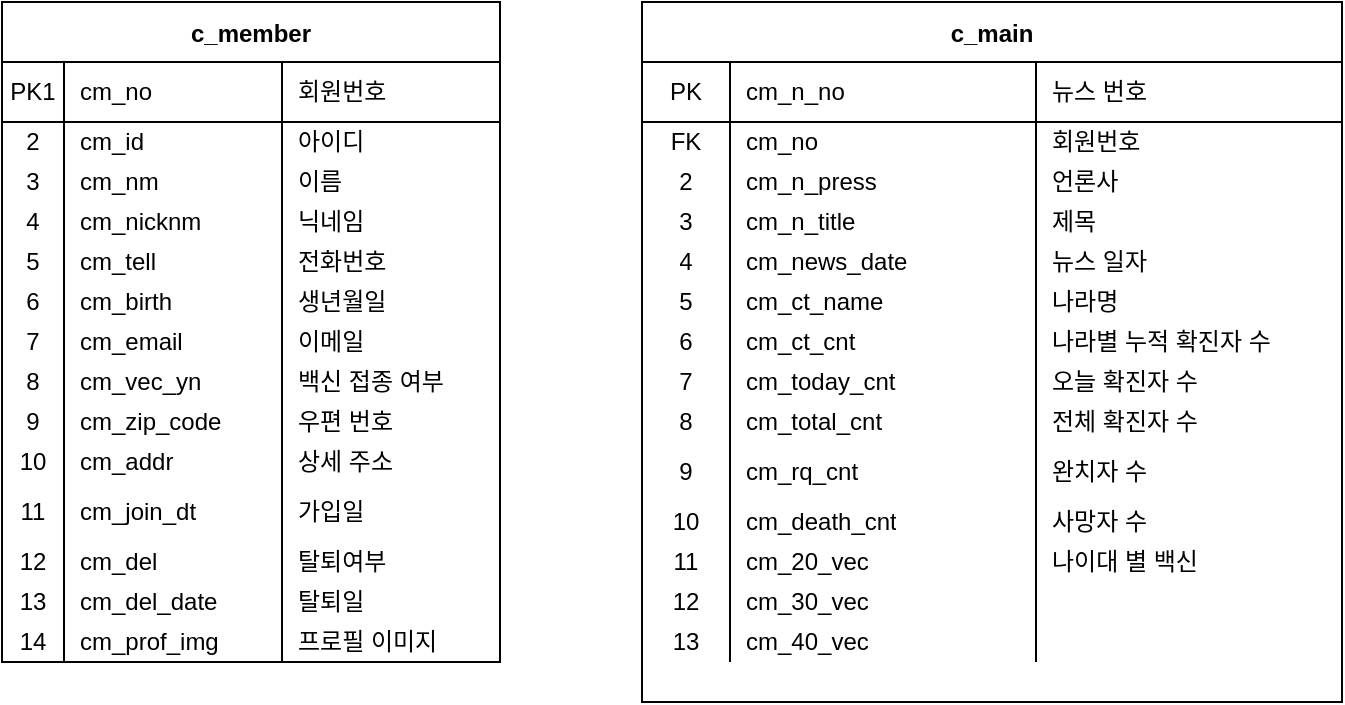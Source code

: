 <mxfile version="15.4.1" type="github" pages="2">
  <diagram id="PhgHmQy29HleR9232-ch" name="Page-1">
    <mxGraphModel dx="1422" dy="794" grid="1" gridSize="10" guides="1" tooltips="1" connect="1" arrows="1" fold="1" page="1" pageScale="1" pageWidth="3300" pageHeight="4681" math="0" shadow="0">
      <root>
        <mxCell id="0" />
        <mxCell id="1" parent="0" />
        <mxCell id="lu6jLlneWJ36-ySOmMYC-1" value="c_member" style="shape=table;startSize=30;container=1;collapsible=0;childLayout=tableLayout;fixedRows=1;rowLines=0;fontStyle=1;align=center;pointerEvents=1;" parent="1" vertex="1">
          <mxGeometry x="80" y="70" width="249" height="330" as="geometry" />
        </mxCell>
        <mxCell id="lu6jLlneWJ36-ySOmMYC-2" value="" style="shape=partialRectangle;html=1;whiteSpace=wrap;collapsible=0;dropTarget=0;pointerEvents=1;fillColor=none;top=0;left=0;bottom=1;right=0;points=[[0,0.5],[1,0.5]];portConstraint=eastwest;" parent="lu6jLlneWJ36-ySOmMYC-1" vertex="1">
          <mxGeometry y="30" width="249" height="30" as="geometry" />
        </mxCell>
        <mxCell id="lu6jLlneWJ36-ySOmMYC-3" value="PK1" style="shape=partialRectangle;html=1;whiteSpace=wrap;connectable=0;fillColor=none;top=0;left=0;bottom=0;right=0;overflow=hidden;pointerEvents=1;" parent="lu6jLlneWJ36-ySOmMYC-2" vertex="1">
          <mxGeometry width="31" height="30" as="geometry">
            <mxRectangle width="31" height="30" as="alternateBounds" />
          </mxGeometry>
        </mxCell>
        <mxCell id="lu6jLlneWJ36-ySOmMYC-4" value="cm_no" style="shape=partialRectangle;html=1;whiteSpace=wrap;connectable=0;fillColor=none;top=0;left=0;bottom=0;right=0;align=left;spacingLeft=6;overflow=hidden;pointerEvents=1;" parent="lu6jLlneWJ36-ySOmMYC-2" vertex="1">
          <mxGeometry x="31" width="109" height="30" as="geometry">
            <mxRectangle width="109" height="30" as="alternateBounds" />
          </mxGeometry>
        </mxCell>
        <mxCell id="0epXOiF0-PzlHcYDLfbG-31" value="회원번호" style="shape=partialRectangle;html=1;whiteSpace=wrap;connectable=0;fillColor=none;top=0;left=0;bottom=0;right=0;align=left;spacingLeft=6;overflow=hidden;pointerEvents=1;" parent="lu6jLlneWJ36-ySOmMYC-2" vertex="1">
          <mxGeometry x="140" width="109" height="30" as="geometry">
            <mxRectangle width="109" height="30" as="alternateBounds" />
          </mxGeometry>
        </mxCell>
        <mxCell id="lu6jLlneWJ36-ySOmMYC-5" value="" style="shape=partialRectangle;html=1;whiteSpace=wrap;collapsible=0;dropTarget=0;pointerEvents=1;fillColor=none;top=0;left=0;bottom=0;right=0;points=[[0,0.5],[1,0.5]];portConstraint=eastwest;" parent="lu6jLlneWJ36-ySOmMYC-1" vertex="1">
          <mxGeometry y="60" width="249" height="20" as="geometry" />
        </mxCell>
        <mxCell id="lu6jLlneWJ36-ySOmMYC-6" value="2" style="shape=partialRectangle;html=1;whiteSpace=wrap;connectable=0;fillColor=none;top=0;left=0;bottom=0;right=0;overflow=hidden;pointerEvents=1;" parent="lu6jLlneWJ36-ySOmMYC-5" vertex="1">
          <mxGeometry width="31" height="20" as="geometry">
            <mxRectangle width="31" height="20" as="alternateBounds" />
          </mxGeometry>
        </mxCell>
        <mxCell id="lu6jLlneWJ36-ySOmMYC-7" value="cm_id" style="shape=partialRectangle;html=1;whiteSpace=wrap;connectable=0;fillColor=none;top=0;left=0;bottom=0;right=0;align=left;spacingLeft=6;overflow=hidden;pointerEvents=1;" parent="lu6jLlneWJ36-ySOmMYC-5" vertex="1">
          <mxGeometry x="31" width="109" height="20" as="geometry">
            <mxRectangle width="109" height="20" as="alternateBounds" />
          </mxGeometry>
        </mxCell>
        <mxCell id="0epXOiF0-PzlHcYDLfbG-32" value="아이디" style="shape=partialRectangle;html=1;whiteSpace=wrap;connectable=0;fillColor=none;top=0;left=0;bottom=0;right=0;align=left;spacingLeft=6;overflow=hidden;pointerEvents=1;" parent="lu6jLlneWJ36-ySOmMYC-5" vertex="1">
          <mxGeometry x="140" width="109" height="20" as="geometry">
            <mxRectangle width="109" height="20" as="alternateBounds" />
          </mxGeometry>
        </mxCell>
        <mxCell id="lu6jLlneWJ36-ySOmMYC-8" value="" style="shape=partialRectangle;html=1;whiteSpace=wrap;collapsible=0;dropTarget=0;pointerEvents=1;fillColor=none;top=0;left=0;bottom=0;right=0;points=[[0,0.5],[1,0.5]];portConstraint=eastwest;" parent="lu6jLlneWJ36-ySOmMYC-1" vertex="1">
          <mxGeometry y="80" width="249" height="20" as="geometry" />
        </mxCell>
        <mxCell id="lu6jLlneWJ36-ySOmMYC-9" value="3" style="shape=partialRectangle;html=1;whiteSpace=wrap;connectable=0;fillColor=none;top=0;left=0;bottom=0;right=0;overflow=hidden;pointerEvents=1;" parent="lu6jLlneWJ36-ySOmMYC-8" vertex="1">
          <mxGeometry width="31" height="20" as="geometry">
            <mxRectangle width="31" height="20" as="alternateBounds" />
          </mxGeometry>
        </mxCell>
        <mxCell id="lu6jLlneWJ36-ySOmMYC-10" value="cm_nm" style="shape=partialRectangle;html=1;whiteSpace=wrap;connectable=0;fillColor=none;top=0;left=0;bottom=0;right=0;align=left;spacingLeft=6;overflow=hidden;pointerEvents=1;" parent="lu6jLlneWJ36-ySOmMYC-8" vertex="1">
          <mxGeometry x="31" width="109" height="20" as="geometry">
            <mxRectangle width="109" height="20" as="alternateBounds" />
          </mxGeometry>
        </mxCell>
        <mxCell id="0epXOiF0-PzlHcYDLfbG-33" value="이름" style="shape=partialRectangle;html=1;whiteSpace=wrap;connectable=0;fillColor=none;top=0;left=0;bottom=0;right=0;align=left;spacingLeft=6;overflow=hidden;pointerEvents=1;" parent="lu6jLlneWJ36-ySOmMYC-8" vertex="1">
          <mxGeometry x="140" width="109" height="20" as="geometry">
            <mxRectangle width="109" height="20" as="alternateBounds" />
          </mxGeometry>
        </mxCell>
        <mxCell id="0epXOiF0-PzlHcYDLfbG-7" style="shape=partialRectangle;html=1;whiteSpace=wrap;collapsible=0;dropTarget=0;pointerEvents=1;fillColor=none;top=0;left=0;bottom=0;right=0;points=[[0,0.5],[1,0.5]];portConstraint=eastwest;" parent="lu6jLlneWJ36-ySOmMYC-1" vertex="1">
          <mxGeometry y="100" width="249" height="20" as="geometry" />
        </mxCell>
        <mxCell id="0epXOiF0-PzlHcYDLfbG-8" value="4" style="shape=partialRectangle;html=1;whiteSpace=wrap;connectable=0;fillColor=none;top=0;left=0;bottom=0;right=0;overflow=hidden;pointerEvents=1;" parent="0epXOiF0-PzlHcYDLfbG-7" vertex="1">
          <mxGeometry width="31" height="20" as="geometry">
            <mxRectangle width="31" height="20" as="alternateBounds" />
          </mxGeometry>
        </mxCell>
        <mxCell id="0epXOiF0-PzlHcYDLfbG-9" value="cm_nicknm" style="shape=partialRectangle;html=1;whiteSpace=wrap;connectable=0;fillColor=none;top=0;left=0;bottom=0;right=0;align=left;spacingLeft=6;overflow=hidden;pointerEvents=1;" parent="0epXOiF0-PzlHcYDLfbG-7" vertex="1">
          <mxGeometry x="31" width="109" height="20" as="geometry">
            <mxRectangle width="109" height="20" as="alternateBounds" />
          </mxGeometry>
        </mxCell>
        <mxCell id="0epXOiF0-PzlHcYDLfbG-34" value="닉네임" style="shape=partialRectangle;html=1;whiteSpace=wrap;connectable=0;fillColor=none;top=0;left=0;bottom=0;right=0;align=left;spacingLeft=6;overflow=hidden;pointerEvents=1;" parent="0epXOiF0-PzlHcYDLfbG-7" vertex="1">
          <mxGeometry x="140" width="109" height="20" as="geometry">
            <mxRectangle width="109" height="20" as="alternateBounds" />
          </mxGeometry>
        </mxCell>
        <mxCell id="0epXOiF0-PzlHcYDLfbG-10" style="shape=partialRectangle;html=1;whiteSpace=wrap;collapsible=0;dropTarget=0;pointerEvents=1;fillColor=none;top=0;left=0;bottom=0;right=0;points=[[0,0.5],[1,0.5]];portConstraint=eastwest;" parent="lu6jLlneWJ36-ySOmMYC-1" vertex="1">
          <mxGeometry y="120" width="249" height="20" as="geometry" />
        </mxCell>
        <mxCell id="0epXOiF0-PzlHcYDLfbG-11" value="5" style="shape=partialRectangle;html=1;whiteSpace=wrap;connectable=0;fillColor=none;top=0;left=0;bottom=0;right=0;overflow=hidden;pointerEvents=1;" parent="0epXOiF0-PzlHcYDLfbG-10" vertex="1">
          <mxGeometry width="31" height="20" as="geometry">
            <mxRectangle width="31" height="20" as="alternateBounds" />
          </mxGeometry>
        </mxCell>
        <mxCell id="0epXOiF0-PzlHcYDLfbG-12" value="&lt;span&gt;cm_tell&lt;/span&gt;" style="shape=partialRectangle;html=1;whiteSpace=wrap;connectable=0;fillColor=none;top=0;left=0;bottom=0;right=0;align=left;spacingLeft=6;overflow=hidden;pointerEvents=1;" parent="0epXOiF0-PzlHcYDLfbG-10" vertex="1">
          <mxGeometry x="31" width="109" height="20" as="geometry">
            <mxRectangle width="109" height="20" as="alternateBounds" />
          </mxGeometry>
        </mxCell>
        <mxCell id="0epXOiF0-PzlHcYDLfbG-35" value="전화번호" style="shape=partialRectangle;html=1;whiteSpace=wrap;connectable=0;fillColor=none;top=0;left=0;bottom=0;right=0;align=left;spacingLeft=6;overflow=hidden;pointerEvents=1;" parent="0epXOiF0-PzlHcYDLfbG-10" vertex="1">
          <mxGeometry x="140" width="109" height="20" as="geometry">
            <mxRectangle width="109" height="20" as="alternateBounds" />
          </mxGeometry>
        </mxCell>
        <mxCell id="W1DUVoy07ReQrdQAv5vD-70" style="shape=partialRectangle;html=1;whiteSpace=wrap;collapsible=0;dropTarget=0;pointerEvents=1;fillColor=none;top=0;left=0;bottom=0;right=0;points=[[0,0.5],[1,0.5]];portConstraint=eastwest;" vertex="1" parent="lu6jLlneWJ36-ySOmMYC-1">
          <mxGeometry y="140" width="249" height="20" as="geometry" />
        </mxCell>
        <mxCell id="W1DUVoy07ReQrdQAv5vD-71" value="6" style="shape=partialRectangle;html=1;whiteSpace=wrap;connectable=0;fillColor=none;top=0;left=0;bottom=0;right=0;overflow=hidden;pointerEvents=1;" vertex="1" parent="W1DUVoy07ReQrdQAv5vD-70">
          <mxGeometry width="31" height="20" as="geometry">
            <mxRectangle width="31" height="20" as="alternateBounds" />
          </mxGeometry>
        </mxCell>
        <mxCell id="W1DUVoy07ReQrdQAv5vD-72" value="cm_birth" style="shape=partialRectangle;html=1;whiteSpace=wrap;connectable=0;fillColor=none;top=0;left=0;bottom=0;right=0;align=left;spacingLeft=6;overflow=hidden;pointerEvents=1;" vertex="1" parent="W1DUVoy07ReQrdQAv5vD-70">
          <mxGeometry x="31" width="109" height="20" as="geometry">
            <mxRectangle width="109" height="20" as="alternateBounds" />
          </mxGeometry>
        </mxCell>
        <mxCell id="W1DUVoy07ReQrdQAv5vD-73" value="생년월일" style="shape=partialRectangle;html=1;whiteSpace=wrap;connectable=0;fillColor=none;top=0;left=0;bottom=0;right=0;align=left;spacingLeft=6;overflow=hidden;pointerEvents=1;" vertex="1" parent="W1DUVoy07ReQrdQAv5vD-70">
          <mxGeometry x="140" width="109" height="20" as="geometry">
            <mxRectangle width="109" height="20" as="alternateBounds" />
          </mxGeometry>
        </mxCell>
        <mxCell id="0epXOiF0-PzlHcYDLfbG-13" style="shape=partialRectangle;html=1;whiteSpace=wrap;collapsible=0;dropTarget=0;pointerEvents=1;fillColor=none;top=0;left=0;bottom=0;right=0;points=[[0,0.5],[1,0.5]];portConstraint=eastwest;" parent="lu6jLlneWJ36-ySOmMYC-1" vertex="1">
          <mxGeometry y="160" width="249" height="20" as="geometry" />
        </mxCell>
        <mxCell id="0epXOiF0-PzlHcYDLfbG-14" value="7" style="shape=partialRectangle;html=1;whiteSpace=wrap;connectable=0;fillColor=none;top=0;left=0;bottom=0;right=0;overflow=hidden;pointerEvents=1;" parent="0epXOiF0-PzlHcYDLfbG-13" vertex="1">
          <mxGeometry width="31" height="20" as="geometry">
            <mxRectangle width="31" height="20" as="alternateBounds" />
          </mxGeometry>
        </mxCell>
        <mxCell id="0epXOiF0-PzlHcYDLfbG-15" value="&lt;span&gt;cm_email&lt;/span&gt;" style="shape=partialRectangle;html=1;whiteSpace=wrap;connectable=0;fillColor=none;top=0;left=0;bottom=0;right=0;align=left;spacingLeft=6;overflow=hidden;pointerEvents=1;" parent="0epXOiF0-PzlHcYDLfbG-13" vertex="1">
          <mxGeometry x="31" width="109" height="20" as="geometry">
            <mxRectangle width="109" height="20" as="alternateBounds" />
          </mxGeometry>
        </mxCell>
        <mxCell id="0epXOiF0-PzlHcYDLfbG-36" value="이메일" style="shape=partialRectangle;html=1;whiteSpace=wrap;connectable=0;fillColor=none;top=0;left=0;bottom=0;right=0;align=left;spacingLeft=6;overflow=hidden;pointerEvents=1;" parent="0epXOiF0-PzlHcYDLfbG-13" vertex="1">
          <mxGeometry x="140" width="109" height="20" as="geometry">
            <mxRectangle width="109" height="20" as="alternateBounds" />
          </mxGeometry>
        </mxCell>
        <mxCell id="0epXOiF0-PzlHcYDLfbG-16" style="shape=partialRectangle;html=1;whiteSpace=wrap;collapsible=0;dropTarget=0;pointerEvents=1;fillColor=none;top=0;left=0;bottom=0;right=0;points=[[0,0.5],[1,0.5]];portConstraint=eastwest;" parent="lu6jLlneWJ36-ySOmMYC-1" vertex="1">
          <mxGeometry y="180" width="249" height="20" as="geometry" />
        </mxCell>
        <mxCell id="0epXOiF0-PzlHcYDLfbG-17" value="8" style="shape=partialRectangle;html=1;whiteSpace=wrap;connectable=0;fillColor=none;top=0;left=0;bottom=0;right=0;overflow=hidden;pointerEvents=1;" parent="0epXOiF0-PzlHcYDLfbG-16" vertex="1">
          <mxGeometry width="31" height="20" as="geometry">
            <mxRectangle width="31" height="20" as="alternateBounds" />
          </mxGeometry>
        </mxCell>
        <mxCell id="0epXOiF0-PzlHcYDLfbG-18" value="&lt;span&gt;cm_vec_yn&lt;/span&gt;" style="shape=partialRectangle;html=1;whiteSpace=wrap;connectable=0;fillColor=none;top=0;left=0;bottom=0;right=0;align=left;spacingLeft=6;overflow=hidden;pointerEvents=1;" parent="0epXOiF0-PzlHcYDLfbG-16" vertex="1">
          <mxGeometry x="31" width="109" height="20" as="geometry">
            <mxRectangle width="109" height="20" as="alternateBounds" />
          </mxGeometry>
        </mxCell>
        <mxCell id="0epXOiF0-PzlHcYDLfbG-37" value="백신 접종 여부" style="shape=partialRectangle;html=1;whiteSpace=wrap;connectable=0;fillColor=none;top=0;left=0;bottom=0;right=0;align=left;spacingLeft=6;overflow=hidden;pointerEvents=1;" parent="0epXOiF0-PzlHcYDLfbG-16" vertex="1">
          <mxGeometry x="140" width="109" height="20" as="geometry">
            <mxRectangle width="109" height="20" as="alternateBounds" />
          </mxGeometry>
        </mxCell>
        <mxCell id="0epXOiF0-PzlHcYDLfbG-19" style="shape=partialRectangle;html=1;whiteSpace=wrap;collapsible=0;dropTarget=0;pointerEvents=1;fillColor=none;top=0;left=0;bottom=0;right=0;points=[[0,0.5],[1,0.5]];portConstraint=eastwest;" parent="lu6jLlneWJ36-ySOmMYC-1" vertex="1">
          <mxGeometry y="200" width="249" height="20" as="geometry" />
        </mxCell>
        <mxCell id="0epXOiF0-PzlHcYDLfbG-20" value="9" style="shape=partialRectangle;html=1;whiteSpace=wrap;connectable=0;fillColor=none;top=0;left=0;bottom=0;right=0;overflow=hidden;pointerEvents=1;" parent="0epXOiF0-PzlHcYDLfbG-19" vertex="1">
          <mxGeometry width="31" height="20" as="geometry">
            <mxRectangle width="31" height="20" as="alternateBounds" />
          </mxGeometry>
        </mxCell>
        <mxCell id="0epXOiF0-PzlHcYDLfbG-21" value="&lt;span&gt;cm_zip_code&lt;/span&gt;" style="shape=partialRectangle;html=1;whiteSpace=wrap;connectable=0;fillColor=none;top=0;left=0;bottom=0;right=0;align=left;spacingLeft=6;overflow=hidden;pointerEvents=1;" parent="0epXOiF0-PzlHcYDLfbG-19" vertex="1">
          <mxGeometry x="31" width="109" height="20" as="geometry">
            <mxRectangle width="109" height="20" as="alternateBounds" />
          </mxGeometry>
        </mxCell>
        <mxCell id="0epXOiF0-PzlHcYDLfbG-38" value="우편 번호" style="shape=partialRectangle;html=1;whiteSpace=wrap;connectable=0;fillColor=none;top=0;left=0;bottom=0;right=0;align=left;spacingLeft=6;overflow=hidden;pointerEvents=1;" parent="0epXOiF0-PzlHcYDLfbG-19" vertex="1">
          <mxGeometry x="140" width="109" height="20" as="geometry">
            <mxRectangle width="109" height="20" as="alternateBounds" />
          </mxGeometry>
        </mxCell>
        <mxCell id="W1DUVoy07ReQrdQAv5vD-5" style="shape=partialRectangle;html=1;whiteSpace=wrap;collapsible=0;dropTarget=0;pointerEvents=1;fillColor=none;top=0;left=0;bottom=0;right=0;points=[[0,0.5],[1,0.5]];portConstraint=eastwest;" vertex="1" parent="lu6jLlneWJ36-ySOmMYC-1">
          <mxGeometry y="220" width="249" height="20" as="geometry" />
        </mxCell>
        <mxCell id="W1DUVoy07ReQrdQAv5vD-6" value="10" style="shape=partialRectangle;html=1;whiteSpace=wrap;connectable=0;fillColor=none;top=0;left=0;bottom=0;right=0;overflow=hidden;pointerEvents=1;" vertex="1" parent="W1DUVoy07ReQrdQAv5vD-5">
          <mxGeometry width="31" height="20" as="geometry">
            <mxRectangle width="31" height="20" as="alternateBounds" />
          </mxGeometry>
        </mxCell>
        <mxCell id="W1DUVoy07ReQrdQAv5vD-7" value="&lt;span&gt;cm_addr&lt;/span&gt;" style="shape=partialRectangle;html=1;whiteSpace=wrap;connectable=0;fillColor=none;top=0;left=0;bottom=0;right=0;align=left;spacingLeft=6;overflow=hidden;pointerEvents=1;" vertex="1" parent="W1DUVoy07ReQrdQAv5vD-5">
          <mxGeometry x="31" width="109" height="20" as="geometry">
            <mxRectangle width="109" height="20" as="alternateBounds" />
          </mxGeometry>
        </mxCell>
        <mxCell id="W1DUVoy07ReQrdQAv5vD-8" value="상세 주소" style="shape=partialRectangle;html=1;whiteSpace=wrap;connectable=0;fillColor=none;top=0;left=0;bottom=0;right=0;align=left;spacingLeft=6;overflow=hidden;pointerEvents=1;" vertex="1" parent="W1DUVoy07ReQrdQAv5vD-5">
          <mxGeometry x="140" width="109" height="20" as="geometry">
            <mxRectangle width="109" height="20" as="alternateBounds" />
          </mxGeometry>
        </mxCell>
        <mxCell id="0epXOiF0-PzlHcYDLfbG-22" style="shape=partialRectangle;html=1;whiteSpace=wrap;collapsible=0;dropTarget=0;pointerEvents=1;fillColor=none;top=0;left=0;bottom=0;right=0;points=[[0,0.5],[1,0.5]];portConstraint=eastwest;" parent="lu6jLlneWJ36-ySOmMYC-1" vertex="1">
          <mxGeometry y="240" width="249" height="30" as="geometry" />
        </mxCell>
        <mxCell id="0epXOiF0-PzlHcYDLfbG-23" value="11" style="shape=partialRectangle;html=1;whiteSpace=wrap;connectable=0;fillColor=none;top=0;left=0;bottom=0;right=0;overflow=hidden;pointerEvents=1;" parent="0epXOiF0-PzlHcYDLfbG-22" vertex="1">
          <mxGeometry width="31" height="30" as="geometry">
            <mxRectangle width="31" height="30" as="alternateBounds" />
          </mxGeometry>
        </mxCell>
        <mxCell id="0epXOiF0-PzlHcYDLfbG-24" value="&lt;span&gt;cm_join_dt&lt;/span&gt;" style="shape=partialRectangle;html=1;whiteSpace=wrap;connectable=0;fillColor=none;top=0;left=0;bottom=0;right=0;align=left;spacingLeft=6;overflow=hidden;pointerEvents=1;" parent="0epXOiF0-PzlHcYDLfbG-22" vertex="1">
          <mxGeometry x="31" width="109" height="30" as="geometry">
            <mxRectangle width="109" height="30" as="alternateBounds" />
          </mxGeometry>
        </mxCell>
        <mxCell id="0epXOiF0-PzlHcYDLfbG-39" value="가입일" style="shape=partialRectangle;html=1;whiteSpace=wrap;connectable=0;fillColor=none;top=0;left=0;bottom=0;right=0;align=left;spacingLeft=6;overflow=hidden;pointerEvents=1;" parent="0epXOiF0-PzlHcYDLfbG-22" vertex="1">
          <mxGeometry x="140" width="109" height="30" as="geometry">
            <mxRectangle width="109" height="30" as="alternateBounds" />
          </mxGeometry>
        </mxCell>
        <mxCell id="0epXOiF0-PzlHcYDLfbG-25" style="shape=partialRectangle;html=1;whiteSpace=wrap;collapsible=0;dropTarget=0;pointerEvents=1;fillColor=none;top=0;left=0;bottom=0;right=0;points=[[0,0.5],[1,0.5]];portConstraint=eastwest;" parent="lu6jLlneWJ36-ySOmMYC-1" vertex="1">
          <mxGeometry y="270" width="249" height="20" as="geometry" />
        </mxCell>
        <mxCell id="0epXOiF0-PzlHcYDLfbG-26" value="12" style="shape=partialRectangle;html=1;whiteSpace=wrap;connectable=0;fillColor=none;top=0;left=0;bottom=0;right=0;overflow=hidden;pointerEvents=1;" parent="0epXOiF0-PzlHcYDLfbG-25" vertex="1">
          <mxGeometry width="31" height="20" as="geometry">
            <mxRectangle width="31" height="20" as="alternateBounds" />
          </mxGeometry>
        </mxCell>
        <mxCell id="0epXOiF0-PzlHcYDLfbG-27" value="&lt;span&gt;cm_del&lt;/span&gt;" style="shape=partialRectangle;html=1;whiteSpace=wrap;connectable=0;fillColor=none;top=0;left=0;bottom=0;right=0;align=left;spacingLeft=6;overflow=hidden;pointerEvents=1;" parent="0epXOiF0-PzlHcYDLfbG-25" vertex="1">
          <mxGeometry x="31" width="109" height="20" as="geometry">
            <mxRectangle width="109" height="20" as="alternateBounds" />
          </mxGeometry>
        </mxCell>
        <mxCell id="0epXOiF0-PzlHcYDLfbG-40" value="탈퇴여부" style="shape=partialRectangle;html=1;whiteSpace=wrap;connectable=0;fillColor=none;top=0;left=0;bottom=0;right=0;align=left;spacingLeft=6;overflow=hidden;pointerEvents=1;" parent="0epXOiF0-PzlHcYDLfbG-25" vertex="1">
          <mxGeometry x="140" width="109" height="20" as="geometry">
            <mxRectangle width="109" height="20" as="alternateBounds" />
          </mxGeometry>
        </mxCell>
        <mxCell id="0epXOiF0-PzlHcYDLfbG-28" style="shape=partialRectangle;html=1;whiteSpace=wrap;collapsible=0;dropTarget=0;pointerEvents=1;fillColor=none;top=0;left=0;bottom=0;right=0;points=[[0,0.5],[1,0.5]];portConstraint=eastwest;" parent="lu6jLlneWJ36-ySOmMYC-1" vertex="1">
          <mxGeometry y="290" width="249" height="20" as="geometry" />
        </mxCell>
        <mxCell id="0epXOiF0-PzlHcYDLfbG-29" value="13" style="shape=partialRectangle;html=1;whiteSpace=wrap;connectable=0;fillColor=none;top=0;left=0;bottom=0;right=0;overflow=hidden;pointerEvents=1;" parent="0epXOiF0-PzlHcYDLfbG-28" vertex="1">
          <mxGeometry width="31" height="20" as="geometry">
            <mxRectangle width="31" height="20" as="alternateBounds" />
          </mxGeometry>
        </mxCell>
        <mxCell id="0epXOiF0-PzlHcYDLfbG-30" value="cm_del_date" style="shape=partialRectangle;html=1;whiteSpace=wrap;connectable=0;fillColor=none;top=0;left=0;bottom=0;right=0;align=left;spacingLeft=6;overflow=hidden;pointerEvents=1;" parent="0epXOiF0-PzlHcYDLfbG-28" vertex="1">
          <mxGeometry x="31" width="109" height="20" as="geometry">
            <mxRectangle width="109" height="20" as="alternateBounds" />
          </mxGeometry>
        </mxCell>
        <mxCell id="0epXOiF0-PzlHcYDLfbG-41" value="탈퇴일" style="shape=partialRectangle;html=1;whiteSpace=wrap;connectable=0;fillColor=none;top=0;left=0;bottom=0;right=0;align=left;spacingLeft=6;overflow=hidden;pointerEvents=1;" parent="0epXOiF0-PzlHcYDLfbG-28" vertex="1">
          <mxGeometry x="140" width="109" height="20" as="geometry">
            <mxRectangle width="109" height="20" as="alternateBounds" />
          </mxGeometry>
        </mxCell>
        <mxCell id="W1DUVoy07ReQrdQAv5vD-1" style="shape=partialRectangle;html=1;whiteSpace=wrap;collapsible=0;dropTarget=0;pointerEvents=1;fillColor=none;top=0;left=0;bottom=0;right=0;points=[[0,0.5],[1,0.5]];portConstraint=eastwest;" vertex="1" parent="lu6jLlneWJ36-ySOmMYC-1">
          <mxGeometry y="310" width="249" height="20" as="geometry" />
        </mxCell>
        <mxCell id="W1DUVoy07ReQrdQAv5vD-2" value="14" style="shape=partialRectangle;html=1;whiteSpace=wrap;connectable=0;fillColor=none;top=0;left=0;bottom=0;right=0;overflow=hidden;pointerEvents=1;" vertex="1" parent="W1DUVoy07ReQrdQAv5vD-1">
          <mxGeometry width="31" height="20" as="geometry">
            <mxRectangle width="31" height="20" as="alternateBounds" />
          </mxGeometry>
        </mxCell>
        <mxCell id="W1DUVoy07ReQrdQAv5vD-3" value="&lt;span&gt;cm_prof_img&lt;/span&gt;" style="shape=partialRectangle;html=1;whiteSpace=wrap;connectable=0;fillColor=none;top=0;left=0;bottom=0;right=0;align=left;spacingLeft=6;overflow=hidden;pointerEvents=1;" vertex="1" parent="W1DUVoy07ReQrdQAv5vD-1">
          <mxGeometry x="31" width="109" height="20" as="geometry">
            <mxRectangle width="109" height="20" as="alternateBounds" />
          </mxGeometry>
        </mxCell>
        <mxCell id="W1DUVoy07ReQrdQAv5vD-4" value="프로필 이미지" style="shape=partialRectangle;html=1;whiteSpace=wrap;connectable=0;fillColor=none;top=0;left=0;bottom=0;right=0;align=left;spacingLeft=6;overflow=hidden;pointerEvents=1;" vertex="1" parent="W1DUVoy07ReQrdQAv5vD-1">
          <mxGeometry x="140" width="109" height="20" as="geometry">
            <mxRectangle width="109" height="20" as="alternateBounds" />
          </mxGeometry>
        </mxCell>
        <mxCell id="W1DUVoy07ReQrdQAv5vD-9" value="c_main" style="shape=table;startSize=30;container=1;collapsible=0;childLayout=tableLayout;fixedRows=1;rowLines=0;fontStyle=1;align=center;pointerEvents=1;" vertex="1" parent="1">
          <mxGeometry x="400" y="70" width="350" height="350" as="geometry" />
        </mxCell>
        <mxCell id="W1DUVoy07ReQrdQAv5vD-10" value="" style="shape=partialRectangle;html=1;whiteSpace=wrap;collapsible=0;dropTarget=0;pointerEvents=1;fillColor=none;top=0;left=0;bottom=1;right=0;points=[[0,0.5],[1,0.5]];portConstraint=eastwest;" vertex="1" parent="W1DUVoy07ReQrdQAv5vD-9">
          <mxGeometry y="30" width="350" height="30" as="geometry" />
        </mxCell>
        <mxCell id="W1DUVoy07ReQrdQAv5vD-11" value="PK" style="shape=partialRectangle;html=1;whiteSpace=wrap;connectable=0;fillColor=none;top=0;left=0;bottom=0;right=0;overflow=hidden;pointerEvents=1;" vertex="1" parent="W1DUVoy07ReQrdQAv5vD-10">
          <mxGeometry width="44" height="30" as="geometry">
            <mxRectangle width="44" height="30" as="alternateBounds" />
          </mxGeometry>
        </mxCell>
        <mxCell id="W1DUVoy07ReQrdQAv5vD-12" value="cm_n_no" style="shape=partialRectangle;html=1;whiteSpace=wrap;connectable=0;fillColor=none;top=0;left=0;bottom=0;right=0;align=left;spacingLeft=6;overflow=hidden;pointerEvents=1;" vertex="1" parent="W1DUVoy07ReQrdQAv5vD-10">
          <mxGeometry x="44" width="153" height="30" as="geometry">
            <mxRectangle width="153" height="30" as="alternateBounds" />
          </mxGeometry>
        </mxCell>
        <mxCell id="W1DUVoy07ReQrdQAv5vD-13" value="뉴스 번호" style="shape=partialRectangle;html=1;whiteSpace=wrap;connectable=0;fillColor=none;top=0;left=0;bottom=0;right=0;align=left;spacingLeft=6;overflow=hidden;pointerEvents=1;" vertex="1" parent="W1DUVoy07ReQrdQAv5vD-10">
          <mxGeometry x="197" width="153" height="30" as="geometry">
            <mxRectangle width="153" height="30" as="alternateBounds" />
          </mxGeometry>
        </mxCell>
        <mxCell id="W1DUVoy07ReQrdQAv5vD-101" style="shape=partialRectangle;html=1;whiteSpace=wrap;collapsible=0;dropTarget=0;pointerEvents=1;fillColor=none;top=0;left=0;bottom=0;right=0;points=[[0,0.5],[1,0.5]];portConstraint=eastwest;" vertex="1" parent="W1DUVoy07ReQrdQAv5vD-9">
          <mxGeometry y="60" width="350" height="20" as="geometry" />
        </mxCell>
        <mxCell id="W1DUVoy07ReQrdQAv5vD-102" value="&lt;span&gt;FK&lt;/span&gt;" style="shape=partialRectangle;html=1;whiteSpace=wrap;connectable=0;fillColor=none;top=0;left=0;bottom=0;right=0;overflow=hidden;pointerEvents=1;" vertex="1" parent="W1DUVoy07ReQrdQAv5vD-101">
          <mxGeometry width="44" height="20" as="geometry">
            <mxRectangle width="44" height="20" as="alternateBounds" />
          </mxGeometry>
        </mxCell>
        <mxCell id="W1DUVoy07ReQrdQAv5vD-103" value="&lt;span&gt;cm_no&lt;/span&gt;" style="shape=partialRectangle;html=1;whiteSpace=wrap;connectable=0;fillColor=none;top=0;left=0;bottom=0;right=0;align=left;spacingLeft=6;overflow=hidden;pointerEvents=1;" vertex="1" parent="W1DUVoy07ReQrdQAv5vD-101">
          <mxGeometry x="44" width="153" height="20" as="geometry">
            <mxRectangle width="153" height="20" as="alternateBounds" />
          </mxGeometry>
        </mxCell>
        <mxCell id="W1DUVoy07ReQrdQAv5vD-104" value="&lt;span&gt;회원번호&lt;/span&gt;" style="shape=partialRectangle;html=1;whiteSpace=wrap;connectable=0;fillColor=none;top=0;left=0;bottom=0;right=0;align=left;spacingLeft=6;overflow=hidden;pointerEvents=1;" vertex="1" parent="W1DUVoy07ReQrdQAv5vD-101">
          <mxGeometry x="197" width="153" height="20" as="geometry">
            <mxRectangle width="153" height="20" as="alternateBounds" />
          </mxGeometry>
        </mxCell>
        <mxCell id="W1DUVoy07ReQrdQAv5vD-14" value="" style="shape=partialRectangle;html=1;whiteSpace=wrap;collapsible=0;dropTarget=0;pointerEvents=1;fillColor=none;top=0;left=0;bottom=0;right=0;points=[[0,0.5],[1,0.5]];portConstraint=eastwest;" vertex="1" parent="W1DUVoy07ReQrdQAv5vD-9">
          <mxGeometry y="80" width="350" height="20" as="geometry" />
        </mxCell>
        <mxCell id="W1DUVoy07ReQrdQAv5vD-15" value="2" style="shape=partialRectangle;html=1;whiteSpace=wrap;connectable=0;fillColor=none;top=0;left=0;bottom=0;right=0;overflow=hidden;pointerEvents=1;" vertex="1" parent="W1DUVoy07ReQrdQAv5vD-14">
          <mxGeometry width="44" height="20" as="geometry">
            <mxRectangle width="44" height="20" as="alternateBounds" />
          </mxGeometry>
        </mxCell>
        <mxCell id="W1DUVoy07ReQrdQAv5vD-16" value="cm_n_press" style="shape=partialRectangle;html=1;whiteSpace=wrap;connectable=0;fillColor=none;top=0;left=0;bottom=0;right=0;align=left;spacingLeft=6;overflow=hidden;pointerEvents=1;" vertex="1" parent="W1DUVoy07ReQrdQAv5vD-14">
          <mxGeometry x="44" width="153" height="20" as="geometry">
            <mxRectangle width="153" height="20" as="alternateBounds" />
          </mxGeometry>
        </mxCell>
        <mxCell id="W1DUVoy07ReQrdQAv5vD-17" value="언론사" style="shape=partialRectangle;html=1;whiteSpace=wrap;connectable=0;fillColor=none;top=0;left=0;bottom=0;right=0;align=left;spacingLeft=6;overflow=hidden;pointerEvents=1;" vertex="1" parent="W1DUVoy07ReQrdQAv5vD-14">
          <mxGeometry x="197" width="153" height="20" as="geometry">
            <mxRectangle width="153" height="20" as="alternateBounds" />
          </mxGeometry>
        </mxCell>
        <mxCell id="W1DUVoy07ReQrdQAv5vD-18" value="" style="shape=partialRectangle;html=1;whiteSpace=wrap;collapsible=0;dropTarget=0;pointerEvents=1;fillColor=none;top=0;left=0;bottom=0;right=0;points=[[0,0.5],[1,0.5]];portConstraint=eastwest;" vertex="1" parent="W1DUVoy07ReQrdQAv5vD-9">
          <mxGeometry y="100" width="350" height="20" as="geometry" />
        </mxCell>
        <mxCell id="W1DUVoy07ReQrdQAv5vD-19" value="3" style="shape=partialRectangle;html=1;whiteSpace=wrap;connectable=0;fillColor=none;top=0;left=0;bottom=0;right=0;overflow=hidden;pointerEvents=1;" vertex="1" parent="W1DUVoy07ReQrdQAv5vD-18">
          <mxGeometry width="44" height="20" as="geometry">
            <mxRectangle width="44" height="20" as="alternateBounds" />
          </mxGeometry>
        </mxCell>
        <mxCell id="W1DUVoy07ReQrdQAv5vD-20" value="cm_n_title" style="shape=partialRectangle;html=1;whiteSpace=wrap;connectable=0;fillColor=none;top=0;left=0;bottom=0;right=0;align=left;spacingLeft=6;overflow=hidden;pointerEvents=1;" vertex="1" parent="W1DUVoy07ReQrdQAv5vD-18">
          <mxGeometry x="44" width="153" height="20" as="geometry">
            <mxRectangle width="153" height="20" as="alternateBounds" />
          </mxGeometry>
        </mxCell>
        <mxCell id="W1DUVoy07ReQrdQAv5vD-21" value="제목" style="shape=partialRectangle;html=1;whiteSpace=wrap;connectable=0;fillColor=none;top=0;left=0;bottom=0;right=0;align=left;spacingLeft=6;overflow=hidden;pointerEvents=1;" vertex="1" parent="W1DUVoy07ReQrdQAv5vD-18">
          <mxGeometry x="197" width="153" height="20" as="geometry">
            <mxRectangle width="153" height="20" as="alternateBounds" />
          </mxGeometry>
        </mxCell>
        <mxCell id="W1DUVoy07ReQrdQAv5vD-96" style="shape=partialRectangle;html=1;whiteSpace=wrap;collapsible=0;dropTarget=0;pointerEvents=1;fillColor=none;top=0;left=0;bottom=0;right=0;points=[[0,0.5],[1,0.5]];portConstraint=eastwest;" vertex="1" parent="W1DUVoy07ReQrdQAv5vD-9">
          <mxGeometry y="120" width="350" height="20" as="geometry" />
        </mxCell>
        <mxCell id="W1DUVoy07ReQrdQAv5vD-97" value="4" style="shape=partialRectangle;html=1;whiteSpace=wrap;connectable=0;fillColor=none;top=0;left=0;bottom=0;right=0;overflow=hidden;pointerEvents=1;" vertex="1" parent="W1DUVoy07ReQrdQAv5vD-96">
          <mxGeometry width="44" height="20" as="geometry">
            <mxRectangle width="44" height="20" as="alternateBounds" />
          </mxGeometry>
        </mxCell>
        <mxCell id="W1DUVoy07ReQrdQAv5vD-98" value="&lt;span&gt;cm_news_date&lt;/span&gt;" style="shape=partialRectangle;html=1;whiteSpace=wrap;connectable=0;fillColor=none;top=0;left=0;bottom=0;right=0;align=left;spacingLeft=6;overflow=hidden;pointerEvents=1;" vertex="1" parent="W1DUVoy07ReQrdQAv5vD-96">
          <mxGeometry x="44" width="153" height="20" as="geometry">
            <mxRectangle width="153" height="20" as="alternateBounds" />
          </mxGeometry>
        </mxCell>
        <mxCell id="W1DUVoy07ReQrdQAv5vD-99" value="&lt;span&gt;뉴스 일자&lt;/span&gt;" style="shape=partialRectangle;html=1;whiteSpace=wrap;connectable=0;fillColor=none;top=0;left=0;bottom=0;right=0;align=left;spacingLeft=6;overflow=hidden;pointerEvents=1;" vertex="1" parent="W1DUVoy07ReQrdQAv5vD-96">
          <mxGeometry x="197" width="153" height="20" as="geometry">
            <mxRectangle width="153" height="20" as="alternateBounds" />
          </mxGeometry>
        </mxCell>
        <mxCell id="W1DUVoy07ReQrdQAv5vD-22" style="shape=partialRectangle;html=1;whiteSpace=wrap;collapsible=0;dropTarget=0;pointerEvents=1;fillColor=none;top=0;left=0;bottom=0;right=0;points=[[0,0.5],[1,0.5]];portConstraint=eastwest;" vertex="1" parent="W1DUVoy07ReQrdQAv5vD-9">
          <mxGeometry y="140" width="350" height="20" as="geometry" />
        </mxCell>
        <mxCell id="W1DUVoy07ReQrdQAv5vD-23" value="5" style="shape=partialRectangle;html=1;whiteSpace=wrap;connectable=0;fillColor=none;top=0;left=0;bottom=0;right=0;overflow=hidden;pointerEvents=1;" vertex="1" parent="W1DUVoy07ReQrdQAv5vD-22">
          <mxGeometry width="44" height="20" as="geometry">
            <mxRectangle width="44" height="20" as="alternateBounds" />
          </mxGeometry>
        </mxCell>
        <mxCell id="W1DUVoy07ReQrdQAv5vD-24" value="cm_ct_name" style="shape=partialRectangle;html=1;whiteSpace=wrap;connectable=0;fillColor=none;top=0;left=0;bottom=0;right=0;align=left;spacingLeft=6;overflow=hidden;pointerEvents=1;" vertex="1" parent="W1DUVoy07ReQrdQAv5vD-22">
          <mxGeometry x="44" width="153" height="20" as="geometry">
            <mxRectangle width="153" height="20" as="alternateBounds" />
          </mxGeometry>
        </mxCell>
        <mxCell id="W1DUVoy07ReQrdQAv5vD-25" value="나라명" style="shape=partialRectangle;html=1;whiteSpace=wrap;connectable=0;fillColor=none;top=0;left=0;bottom=0;right=0;align=left;spacingLeft=6;overflow=hidden;pointerEvents=1;" vertex="1" parent="W1DUVoy07ReQrdQAv5vD-22">
          <mxGeometry x="197" width="153" height="20" as="geometry">
            <mxRectangle width="153" height="20" as="alternateBounds" />
          </mxGeometry>
        </mxCell>
        <mxCell id="W1DUVoy07ReQrdQAv5vD-26" style="shape=partialRectangle;html=1;whiteSpace=wrap;collapsible=0;dropTarget=0;pointerEvents=1;fillColor=none;top=0;left=0;bottom=0;right=0;points=[[0,0.5],[1,0.5]];portConstraint=eastwest;" vertex="1" parent="W1DUVoy07ReQrdQAv5vD-9">
          <mxGeometry y="160" width="350" height="20" as="geometry" />
        </mxCell>
        <mxCell id="W1DUVoy07ReQrdQAv5vD-27" value="6" style="shape=partialRectangle;html=1;whiteSpace=wrap;connectable=0;fillColor=none;top=0;left=0;bottom=0;right=0;overflow=hidden;pointerEvents=1;" vertex="1" parent="W1DUVoy07ReQrdQAv5vD-26">
          <mxGeometry width="44" height="20" as="geometry">
            <mxRectangle width="44" height="20" as="alternateBounds" />
          </mxGeometry>
        </mxCell>
        <mxCell id="W1DUVoy07ReQrdQAv5vD-28" value="&lt;span&gt;cm_ct_cnt&lt;/span&gt;" style="shape=partialRectangle;html=1;whiteSpace=wrap;connectable=0;fillColor=none;top=0;left=0;bottom=0;right=0;align=left;spacingLeft=6;overflow=hidden;pointerEvents=1;" vertex="1" parent="W1DUVoy07ReQrdQAv5vD-26">
          <mxGeometry x="44" width="153" height="20" as="geometry">
            <mxRectangle width="153" height="20" as="alternateBounds" />
          </mxGeometry>
        </mxCell>
        <mxCell id="W1DUVoy07ReQrdQAv5vD-29" value="나라별 누적 확진자 수" style="shape=partialRectangle;html=1;whiteSpace=wrap;connectable=0;fillColor=none;top=0;left=0;bottom=0;right=0;align=left;spacingLeft=6;overflow=hidden;pointerEvents=1;" vertex="1" parent="W1DUVoy07ReQrdQAv5vD-26">
          <mxGeometry x="197" width="153" height="20" as="geometry">
            <mxRectangle width="153" height="20" as="alternateBounds" />
          </mxGeometry>
        </mxCell>
        <mxCell id="W1DUVoy07ReQrdQAv5vD-30" style="shape=partialRectangle;html=1;whiteSpace=wrap;collapsible=0;dropTarget=0;pointerEvents=1;fillColor=none;top=0;left=0;bottom=0;right=0;points=[[0,0.5],[1,0.5]];portConstraint=eastwest;" vertex="1" parent="W1DUVoy07ReQrdQAv5vD-9">
          <mxGeometry y="180" width="350" height="20" as="geometry" />
        </mxCell>
        <mxCell id="W1DUVoy07ReQrdQAv5vD-31" value="7" style="shape=partialRectangle;html=1;whiteSpace=wrap;connectable=0;fillColor=none;top=0;left=0;bottom=0;right=0;overflow=hidden;pointerEvents=1;" vertex="1" parent="W1DUVoy07ReQrdQAv5vD-30">
          <mxGeometry width="44" height="20" as="geometry">
            <mxRectangle width="44" height="20" as="alternateBounds" />
          </mxGeometry>
        </mxCell>
        <mxCell id="W1DUVoy07ReQrdQAv5vD-32" value="&lt;span&gt;cm_today_cnt&lt;/span&gt;" style="shape=partialRectangle;html=1;whiteSpace=wrap;connectable=0;fillColor=none;top=0;left=0;bottom=0;right=0;align=left;spacingLeft=6;overflow=hidden;pointerEvents=1;" vertex="1" parent="W1DUVoy07ReQrdQAv5vD-30">
          <mxGeometry x="44" width="153" height="20" as="geometry">
            <mxRectangle width="153" height="20" as="alternateBounds" />
          </mxGeometry>
        </mxCell>
        <mxCell id="W1DUVoy07ReQrdQAv5vD-33" value="오늘 확진자 수" style="shape=partialRectangle;html=1;whiteSpace=wrap;connectable=0;fillColor=none;top=0;left=0;bottom=0;right=0;align=left;spacingLeft=6;overflow=hidden;pointerEvents=1;" vertex="1" parent="W1DUVoy07ReQrdQAv5vD-30">
          <mxGeometry x="197" width="153" height="20" as="geometry">
            <mxRectangle width="153" height="20" as="alternateBounds" />
          </mxGeometry>
        </mxCell>
        <mxCell id="W1DUVoy07ReQrdQAv5vD-38" style="shape=partialRectangle;html=1;whiteSpace=wrap;collapsible=0;dropTarget=0;pointerEvents=1;fillColor=none;top=0;left=0;bottom=0;right=0;points=[[0,0.5],[1,0.5]];portConstraint=eastwest;" vertex="1" parent="W1DUVoy07ReQrdQAv5vD-9">
          <mxGeometry y="200" width="350" height="20" as="geometry" />
        </mxCell>
        <mxCell id="W1DUVoy07ReQrdQAv5vD-39" value="8" style="shape=partialRectangle;html=1;whiteSpace=wrap;connectable=0;fillColor=none;top=0;left=0;bottom=0;right=0;overflow=hidden;pointerEvents=1;" vertex="1" parent="W1DUVoy07ReQrdQAv5vD-38">
          <mxGeometry width="44" height="20" as="geometry">
            <mxRectangle width="44" height="20" as="alternateBounds" />
          </mxGeometry>
        </mxCell>
        <mxCell id="W1DUVoy07ReQrdQAv5vD-40" value="&lt;span&gt;cm_total_cnt&lt;/span&gt;" style="shape=partialRectangle;html=1;whiteSpace=wrap;connectable=0;fillColor=none;top=0;left=0;bottom=0;right=0;align=left;spacingLeft=6;overflow=hidden;pointerEvents=1;" vertex="1" parent="W1DUVoy07ReQrdQAv5vD-38">
          <mxGeometry x="44" width="153" height="20" as="geometry">
            <mxRectangle width="153" height="20" as="alternateBounds" />
          </mxGeometry>
        </mxCell>
        <mxCell id="W1DUVoy07ReQrdQAv5vD-41" value="전체 확진자 수" style="shape=partialRectangle;html=1;whiteSpace=wrap;connectable=0;fillColor=none;top=0;left=0;bottom=0;right=0;align=left;spacingLeft=6;overflow=hidden;pointerEvents=1;" vertex="1" parent="W1DUVoy07ReQrdQAv5vD-38">
          <mxGeometry x="197" width="153" height="20" as="geometry">
            <mxRectangle width="153" height="20" as="alternateBounds" />
          </mxGeometry>
        </mxCell>
        <mxCell id="W1DUVoy07ReQrdQAv5vD-46" style="shape=partialRectangle;html=1;whiteSpace=wrap;collapsible=0;dropTarget=0;pointerEvents=1;fillColor=none;top=0;left=0;bottom=0;right=0;points=[[0,0.5],[1,0.5]];portConstraint=eastwest;" vertex="1" parent="W1DUVoy07ReQrdQAv5vD-9">
          <mxGeometry y="220" width="350" height="30" as="geometry" />
        </mxCell>
        <mxCell id="W1DUVoy07ReQrdQAv5vD-47" value="9" style="shape=partialRectangle;html=1;whiteSpace=wrap;connectable=0;fillColor=none;top=0;left=0;bottom=0;right=0;overflow=hidden;pointerEvents=1;" vertex="1" parent="W1DUVoy07ReQrdQAv5vD-46">
          <mxGeometry width="44" height="30" as="geometry">
            <mxRectangle width="44" height="30" as="alternateBounds" />
          </mxGeometry>
        </mxCell>
        <mxCell id="W1DUVoy07ReQrdQAv5vD-48" value="cm_rq_cnt" style="shape=partialRectangle;html=1;whiteSpace=wrap;connectable=0;fillColor=none;top=0;left=0;bottom=0;right=0;align=left;spacingLeft=6;overflow=hidden;pointerEvents=1;" vertex="1" parent="W1DUVoy07ReQrdQAv5vD-46">
          <mxGeometry x="44" width="153" height="30" as="geometry">
            <mxRectangle width="153" height="30" as="alternateBounds" />
          </mxGeometry>
        </mxCell>
        <mxCell id="W1DUVoy07ReQrdQAv5vD-49" value="완치자 수" style="shape=partialRectangle;html=1;whiteSpace=wrap;connectable=0;fillColor=none;top=0;left=0;bottom=0;right=0;align=left;spacingLeft=6;overflow=hidden;pointerEvents=1;" vertex="1" parent="W1DUVoy07ReQrdQAv5vD-46">
          <mxGeometry x="197" width="153" height="30" as="geometry">
            <mxRectangle width="153" height="30" as="alternateBounds" />
          </mxGeometry>
        </mxCell>
        <mxCell id="W1DUVoy07ReQrdQAv5vD-54" style="shape=partialRectangle;html=1;whiteSpace=wrap;collapsible=0;dropTarget=0;pointerEvents=1;fillColor=none;top=0;left=0;bottom=0;right=0;points=[[0,0.5],[1,0.5]];portConstraint=eastwest;" vertex="1" parent="W1DUVoy07ReQrdQAv5vD-9">
          <mxGeometry y="250" width="350" height="20" as="geometry" />
        </mxCell>
        <mxCell id="W1DUVoy07ReQrdQAv5vD-55" value="10" style="shape=partialRectangle;html=1;whiteSpace=wrap;connectable=0;fillColor=none;top=0;left=0;bottom=0;right=0;overflow=hidden;pointerEvents=1;" vertex="1" parent="W1DUVoy07ReQrdQAv5vD-54">
          <mxGeometry width="44" height="20" as="geometry">
            <mxRectangle width="44" height="20" as="alternateBounds" />
          </mxGeometry>
        </mxCell>
        <mxCell id="W1DUVoy07ReQrdQAv5vD-56" value="cm_death_cnt" style="shape=partialRectangle;html=1;whiteSpace=wrap;connectable=0;fillColor=none;top=0;left=0;bottom=0;right=0;align=left;spacingLeft=6;overflow=hidden;pointerEvents=1;" vertex="1" parent="W1DUVoy07ReQrdQAv5vD-54">
          <mxGeometry x="44" width="153" height="20" as="geometry">
            <mxRectangle width="153" height="20" as="alternateBounds" />
          </mxGeometry>
        </mxCell>
        <mxCell id="W1DUVoy07ReQrdQAv5vD-57" value="사망자 수" style="shape=partialRectangle;html=1;whiteSpace=wrap;connectable=0;fillColor=none;top=0;left=0;bottom=0;right=0;align=left;spacingLeft=6;overflow=hidden;pointerEvents=1;" vertex="1" parent="W1DUVoy07ReQrdQAv5vD-54">
          <mxGeometry x="197" width="153" height="20" as="geometry">
            <mxRectangle width="153" height="20" as="alternateBounds" />
          </mxGeometry>
        </mxCell>
        <mxCell id="W1DUVoy07ReQrdQAv5vD-62" style="shape=partialRectangle;html=1;whiteSpace=wrap;collapsible=0;dropTarget=0;pointerEvents=1;fillColor=none;top=0;left=0;bottom=0;right=0;points=[[0,0.5],[1,0.5]];portConstraint=eastwest;" vertex="1" parent="W1DUVoy07ReQrdQAv5vD-9">
          <mxGeometry y="270" width="350" height="20" as="geometry" />
        </mxCell>
        <mxCell id="W1DUVoy07ReQrdQAv5vD-63" value="11" style="shape=partialRectangle;html=1;whiteSpace=wrap;connectable=0;fillColor=none;top=0;left=0;bottom=0;right=0;overflow=hidden;pointerEvents=1;" vertex="1" parent="W1DUVoy07ReQrdQAv5vD-62">
          <mxGeometry width="44" height="20" as="geometry">
            <mxRectangle width="44" height="20" as="alternateBounds" />
          </mxGeometry>
        </mxCell>
        <mxCell id="W1DUVoy07ReQrdQAv5vD-64" value="cm_20_vec" style="shape=partialRectangle;html=1;whiteSpace=wrap;connectable=0;fillColor=none;top=0;left=0;bottom=0;right=0;align=left;spacingLeft=6;overflow=hidden;pointerEvents=1;" vertex="1" parent="W1DUVoy07ReQrdQAv5vD-62">
          <mxGeometry x="44" width="153" height="20" as="geometry">
            <mxRectangle width="153" height="20" as="alternateBounds" />
          </mxGeometry>
        </mxCell>
        <mxCell id="W1DUVoy07ReQrdQAv5vD-65" value="나이대 별 백신&amp;nbsp;" style="shape=partialRectangle;html=1;whiteSpace=wrap;connectable=0;fillColor=none;top=0;left=0;bottom=0;right=0;align=left;spacingLeft=6;overflow=hidden;pointerEvents=1;" vertex="1" parent="W1DUVoy07ReQrdQAv5vD-62">
          <mxGeometry x="197" width="153" height="20" as="geometry">
            <mxRectangle width="153" height="20" as="alternateBounds" />
          </mxGeometry>
        </mxCell>
        <mxCell id="W1DUVoy07ReQrdQAv5vD-88" style="shape=partialRectangle;html=1;whiteSpace=wrap;collapsible=0;dropTarget=0;pointerEvents=1;fillColor=none;top=0;left=0;bottom=0;right=0;points=[[0,0.5],[1,0.5]];portConstraint=eastwest;" vertex="1" parent="W1DUVoy07ReQrdQAv5vD-9">
          <mxGeometry y="290" width="350" height="20" as="geometry" />
        </mxCell>
        <mxCell id="W1DUVoy07ReQrdQAv5vD-89" value="12" style="shape=partialRectangle;html=1;whiteSpace=wrap;connectable=0;fillColor=none;top=0;left=0;bottom=0;right=0;overflow=hidden;pointerEvents=1;" vertex="1" parent="W1DUVoy07ReQrdQAv5vD-88">
          <mxGeometry width="44" height="20" as="geometry">
            <mxRectangle width="44" height="20" as="alternateBounds" />
          </mxGeometry>
        </mxCell>
        <mxCell id="W1DUVoy07ReQrdQAv5vD-90" value="cm_30_vec" style="shape=partialRectangle;html=1;whiteSpace=wrap;connectable=0;fillColor=none;top=0;left=0;bottom=0;right=0;align=left;spacingLeft=6;overflow=hidden;pointerEvents=1;" vertex="1" parent="W1DUVoy07ReQrdQAv5vD-88">
          <mxGeometry x="44" width="153" height="20" as="geometry">
            <mxRectangle width="153" height="20" as="alternateBounds" />
          </mxGeometry>
        </mxCell>
        <mxCell id="W1DUVoy07ReQrdQAv5vD-91" style="shape=partialRectangle;html=1;whiteSpace=wrap;connectable=0;fillColor=none;top=0;left=0;bottom=0;right=0;align=left;spacingLeft=6;overflow=hidden;pointerEvents=1;" vertex="1" parent="W1DUVoy07ReQrdQAv5vD-88">
          <mxGeometry x="197" width="153" height="20" as="geometry">
            <mxRectangle width="153" height="20" as="alternateBounds" />
          </mxGeometry>
        </mxCell>
        <mxCell id="W1DUVoy07ReQrdQAv5vD-92" style="shape=partialRectangle;html=1;whiteSpace=wrap;collapsible=0;dropTarget=0;pointerEvents=1;fillColor=none;top=0;left=0;bottom=0;right=0;points=[[0,0.5],[1,0.5]];portConstraint=eastwest;" vertex="1" parent="W1DUVoy07ReQrdQAv5vD-9">
          <mxGeometry y="310" width="350" height="20" as="geometry" />
        </mxCell>
        <mxCell id="W1DUVoy07ReQrdQAv5vD-93" value="13" style="shape=partialRectangle;html=1;whiteSpace=wrap;connectable=0;fillColor=none;top=0;left=0;bottom=0;right=0;overflow=hidden;pointerEvents=1;" vertex="1" parent="W1DUVoy07ReQrdQAv5vD-92">
          <mxGeometry width="44" height="20" as="geometry">
            <mxRectangle width="44" height="20" as="alternateBounds" />
          </mxGeometry>
        </mxCell>
        <mxCell id="W1DUVoy07ReQrdQAv5vD-94" value="&lt;span&gt;cm_40_vec&lt;/span&gt;" style="shape=partialRectangle;html=1;whiteSpace=wrap;connectable=0;fillColor=none;top=0;left=0;bottom=0;right=0;align=left;spacingLeft=6;overflow=hidden;pointerEvents=1;" vertex="1" parent="W1DUVoy07ReQrdQAv5vD-92">
          <mxGeometry x="44" width="153" height="20" as="geometry">
            <mxRectangle width="153" height="20" as="alternateBounds" />
          </mxGeometry>
        </mxCell>
        <mxCell id="W1DUVoy07ReQrdQAv5vD-95" style="shape=partialRectangle;html=1;whiteSpace=wrap;connectable=0;fillColor=none;top=0;left=0;bottom=0;right=0;align=left;spacingLeft=6;overflow=hidden;pointerEvents=1;" vertex="1" parent="W1DUVoy07ReQrdQAv5vD-92">
          <mxGeometry x="197" width="153" height="20" as="geometry">
            <mxRectangle width="153" height="20" as="alternateBounds" />
          </mxGeometry>
        </mxCell>
      </root>
    </mxGraphModel>
  </diagram>
  <diagram id="5U0fj_SB5Ajm2IEnx34m" name="Page-2">
    <mxGraphModel dx="1422" dy="794" grid="1" gridSize="10" guides="1" tooltips="1" connect="1" arrows="1" fold="1" page="1" pageScale="1" pageWidth="3300" pageHeight="4681" math="0" shadow="0">
      <root>
        <mxCell id="JpKBzK3Up9JT3DbAp5J6-0" />
        <mxCell id="JpKBzK3Up9JT3DbAp5J6-1" parent="JpKBzK3Up9JT3DbAp5J6-0" />
      </root>
    </mxGraphModel>
  </diagram>
</mxfile>
